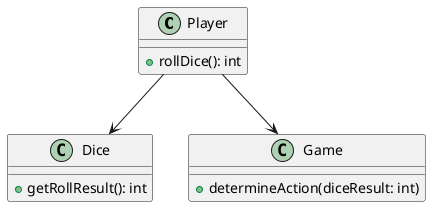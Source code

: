 @startuml
class Player {
    + rollDice(): int
}

class Dice {
    + getRollResult(): int
}

class Game {
    + determineAction(diceResult: int)
}

Player --> Dice
Player --> Game
@enduml